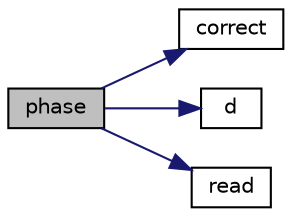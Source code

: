 digraph "phase"
{
  bgcolor="transparent";
  edge [fontname="Helvetica",fontsize="10",labelfontname="Helvetica",labelfontsize="10"];
  node [fontname="Helvetica",fontsize="10",shape=record];
  rankdir="LR";
  Node62 [label="phase",height=0.2,width=0.4,color="black", fillcolor="grey75", style="filled", fontcolor="black"];
  Node62 -> Node63 [color="midnightblue",fontsize="10",style="solid",fontname="Helvetica"];
  Node63 [label="correct",height=0.2,width=0.4,color="black",URL="$a33137.html#aa40b482ba81fd8de31bdba348c184074",tooltip="Correct the diameter field. "];
  Node62 -> Node64 [color="midnightblue",fontsize="10",style="solid",fontname="Helvetica"];
  Node64 [label="d",height=0.2,width=0.4,color="black",URL="$a33137.html#a0ac465b4b92496a5d64fb7a4ea5c24dc",tooltip="Return the phase mean diameter field. "];
  Node62 -> Node65 [color="midnightblue",fontsize="10",style="solid",fontname="Helvetica"];
  Node65 [label="read",height=0.2,width=0.4,color="black",URL="$a33137.html#a37c506344c280625cf92e69cf3e37821",tooltip="Read phaseProperties dictionary. "];
}
